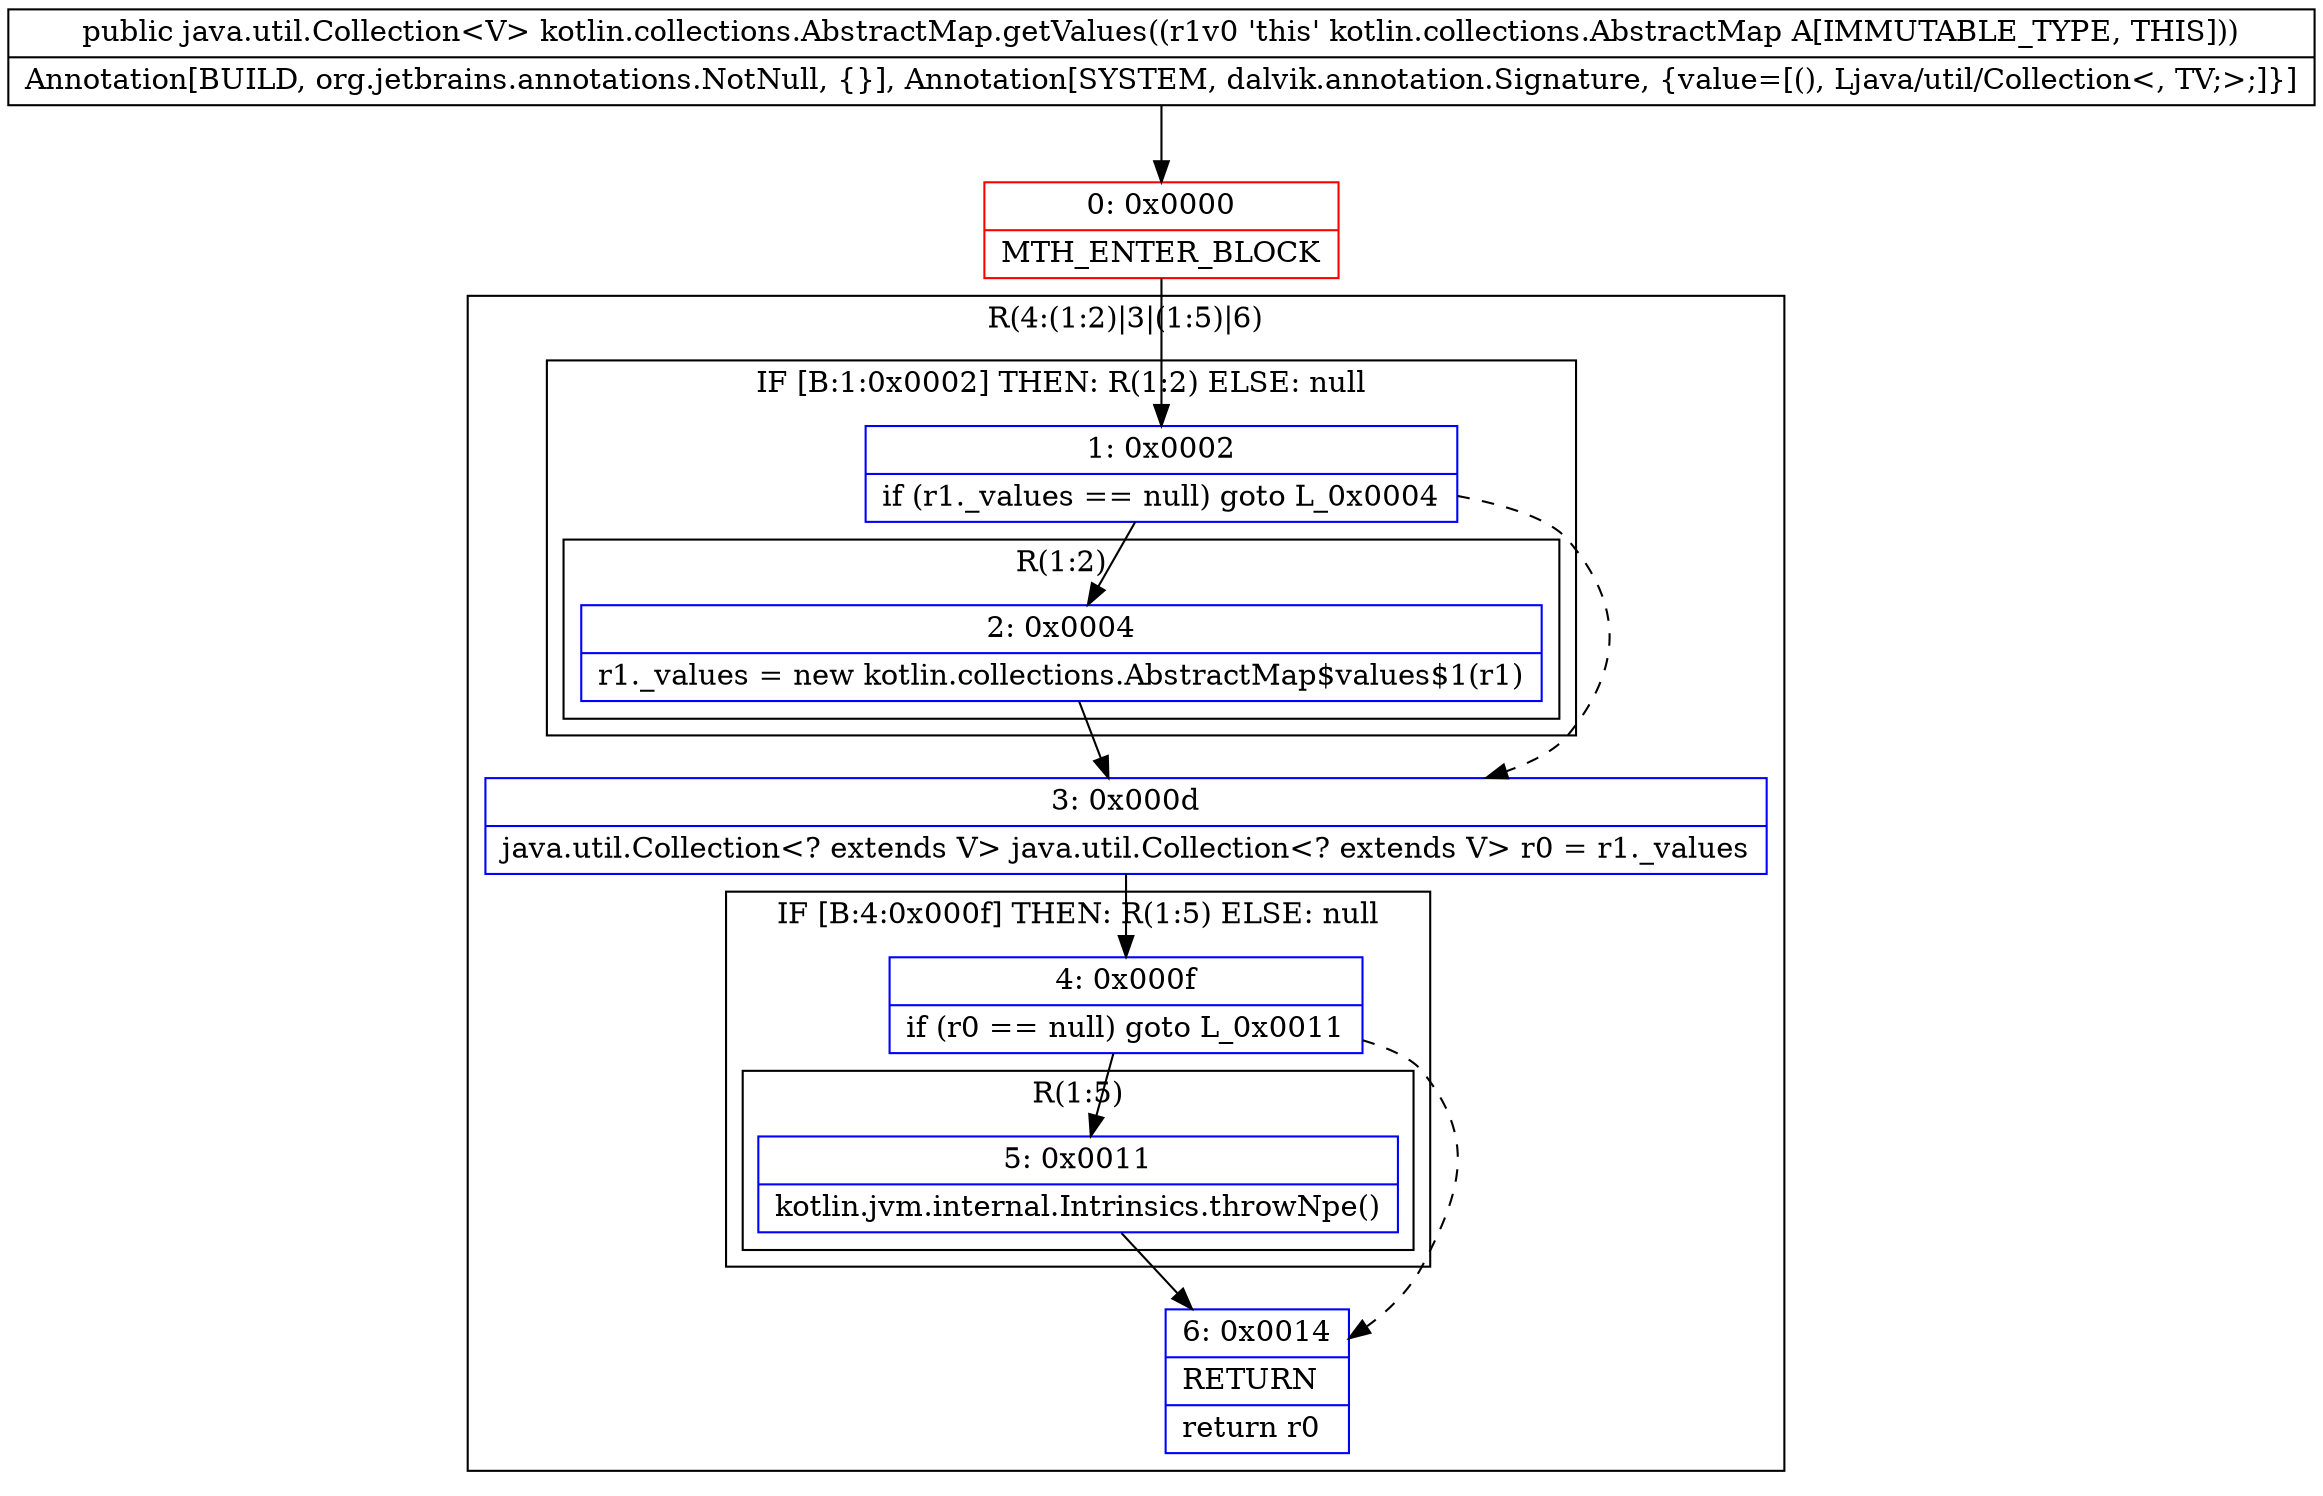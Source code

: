 digraph "CFG forkotlin.collections.AbstractMap.getValues()Ljava\/util\/Collection;" {
subgraph cluster_Region_189278135 {
label = "R(4:(1:2)|3|(1:5)|6)";
node [shape=record,color=blue];
subgraph cluster_IfRegion_99629575 {
label = "IF [B:1:0x0002] THEN: R(1:2) ELSE: null";
node [shape=record,color=blue];
Node_1 [shape=record,label="{1\:\ 0x0002|if (r1._values == null) goto L_0x0004\l}"];
subgraph cluster_Region_1403574309 {
label = "R(1:2)";
node [shape=record,color=blue];
Node_2 [shape=record,label="{2\:\ 0x0004|r1._values = new kotlin.collections.AbstractMap$values$1(r1)\l}"];
}
}
Node_3 [shape=record,label="{3\:\ 0x000d|java.util.Collection\<? extends V\> java.util.Collection\<? extends V\> r0 = r1._values\l}"];
subgraph cluster_IfRegion_1792761740 {
label = "IF [B:4:0x000f] THEN: R(1:5) ELSE: null";
node [shape=record,color=blue];
Node_4 [shape=record,label="{4\:\ 0x000f|if (r0 == null) goto L_0x0011\l}"];
subgraph cluster_Region_618818591 {
label = "R(1:5)";
node [shape=record,color=blue];
Node_5 [shape=record,label="{5\:\ 0x0011|kotlin.jvm.internal.Intrinsics.throwNpe()\l}"];
}
}
Node_6 [shape=record,label="{6\:\ 0x0014|RETURN\l|return r0\l}"];
}
Node_0 [shape=record,color=red,label="{0\:\ 0x0000|MTH_ENTER_BLOCK\l}"];
MethodNode[shape=record,label="{public java.util.Collection\<V\> kotlin.collections.AbstractMap.getValues((r1v0 'this' kotlin.collections.AbstractMap A[IMMUTABLE_TYPE, THIS]))  | Annotation[BUILD, org.jetbrains.annotations.NotNull, \{\}], Annotation[SYSTEM, dalvik.annotation.Signature, \{value=[(), Ljava\/util\/Collection\<, TV;\>;]\}]\l}"];
MethodNode -> Node_0;
Node_1 -> Node_2;
Node_1 -> Node_3[style=dashed];
Node_2 -> Node_3;
Node_3 -> Node_4;
Node_4 -> Node_5;
Node_4 -> Node_6[style=dashed];
Node_5 -> Node_6;
Node_0 -> Node_1;
}

